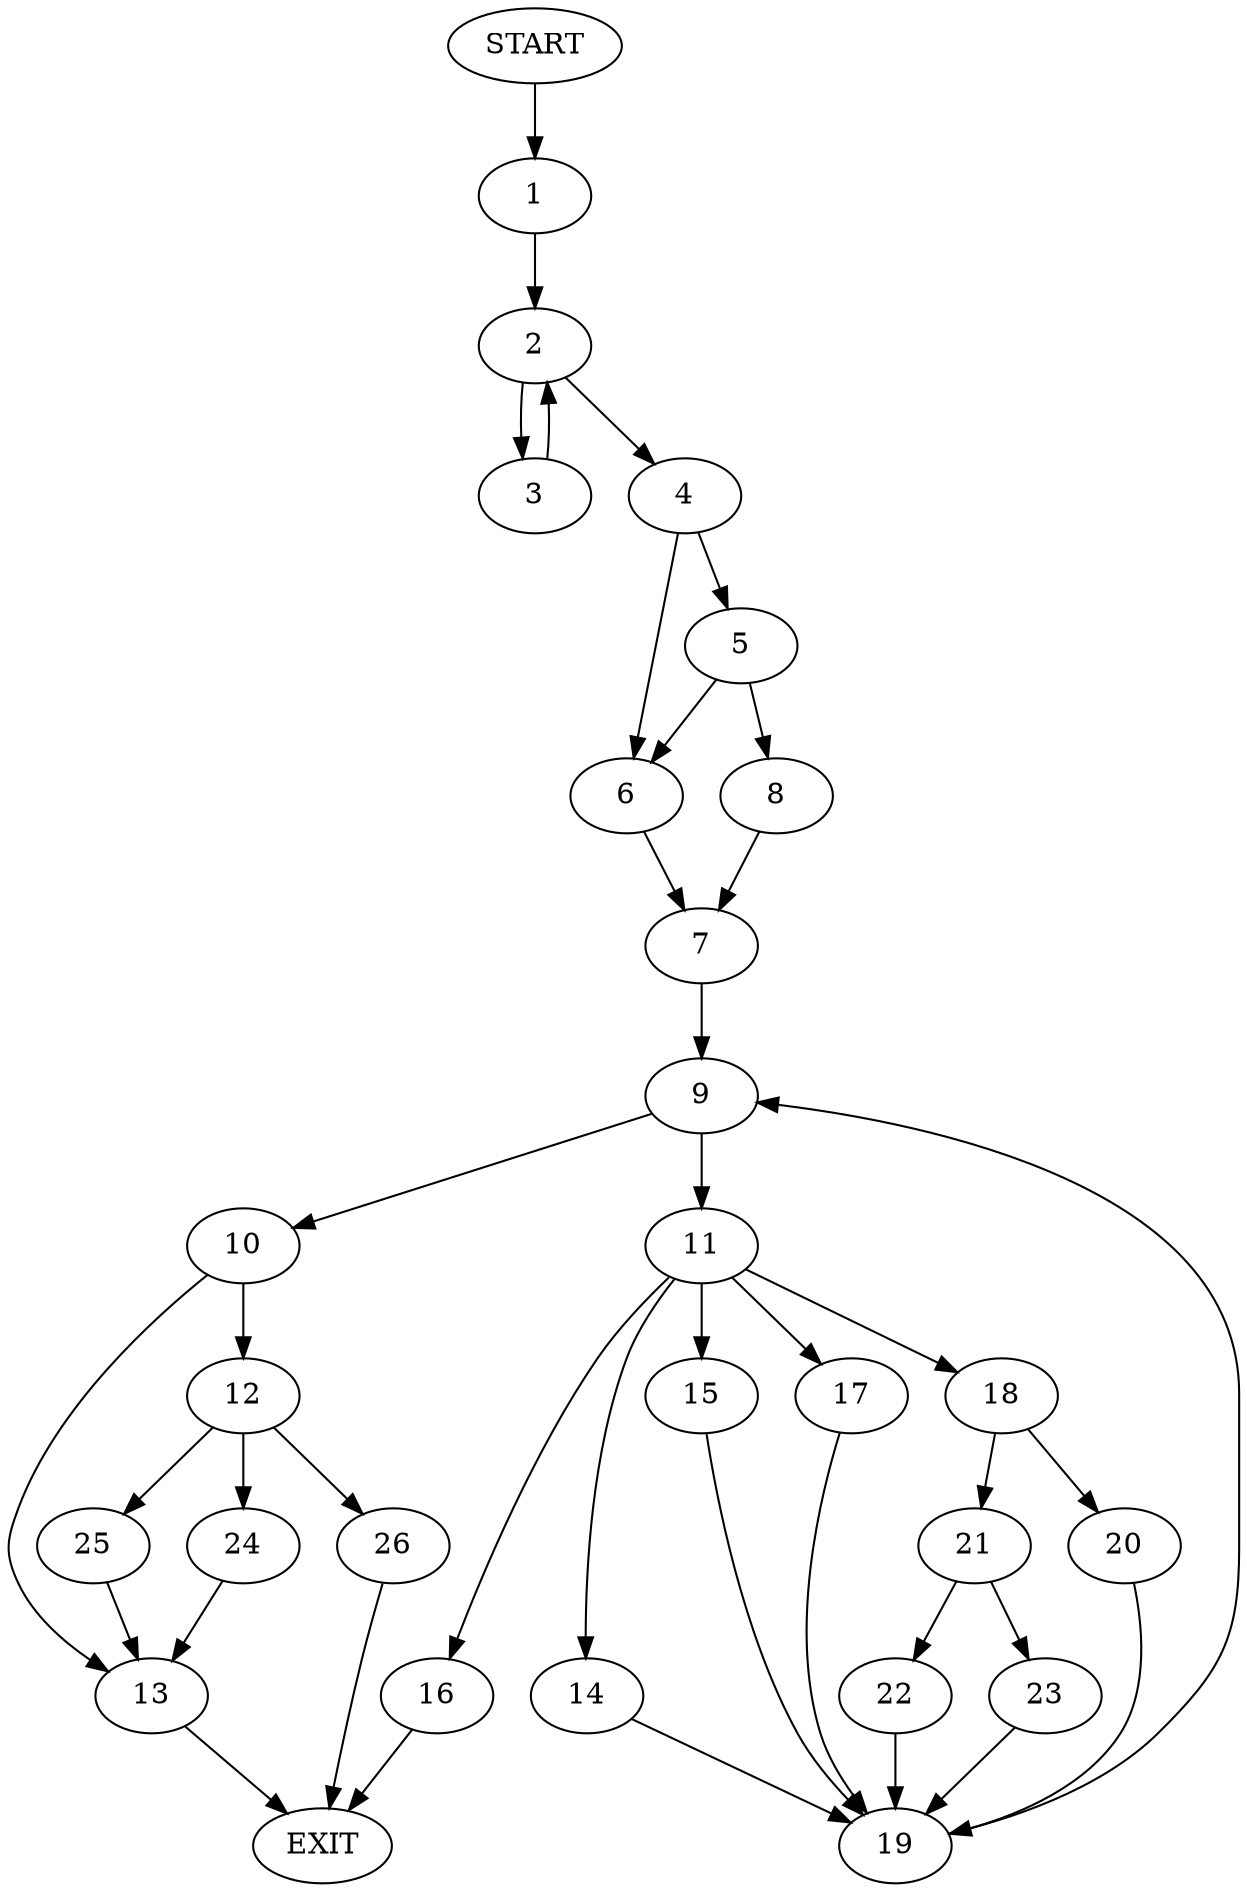 digraph {
0 [label="START"]
27 [label="EXIT"]
0 -> 1
1 -> 2
2 -> 3
2 -> 4
4 -> 5
4 -> 6
3 -> 2
6 -> 7
5 -> 8
5 -> 6
8 -> 7
7 -> 9
9 -> 10
9 -> 11
10 -> 12
10 -> 13
11 -> 14
11 -> 15
11 -> 16
11 -> 17
11 -> 18
16 -> 27
15 -> 19
18 -> 20
18 -> 21
14 -> 19
17 -> 19
20 -> 19
21 -> 22
21 -> 23
23 -> 19
22 -> 19
19 -> 9
12 -> 24
12 -> 25
12 -> 26
13 -> 27
25 -> 13
26 -> 27
24 -> 13
}

